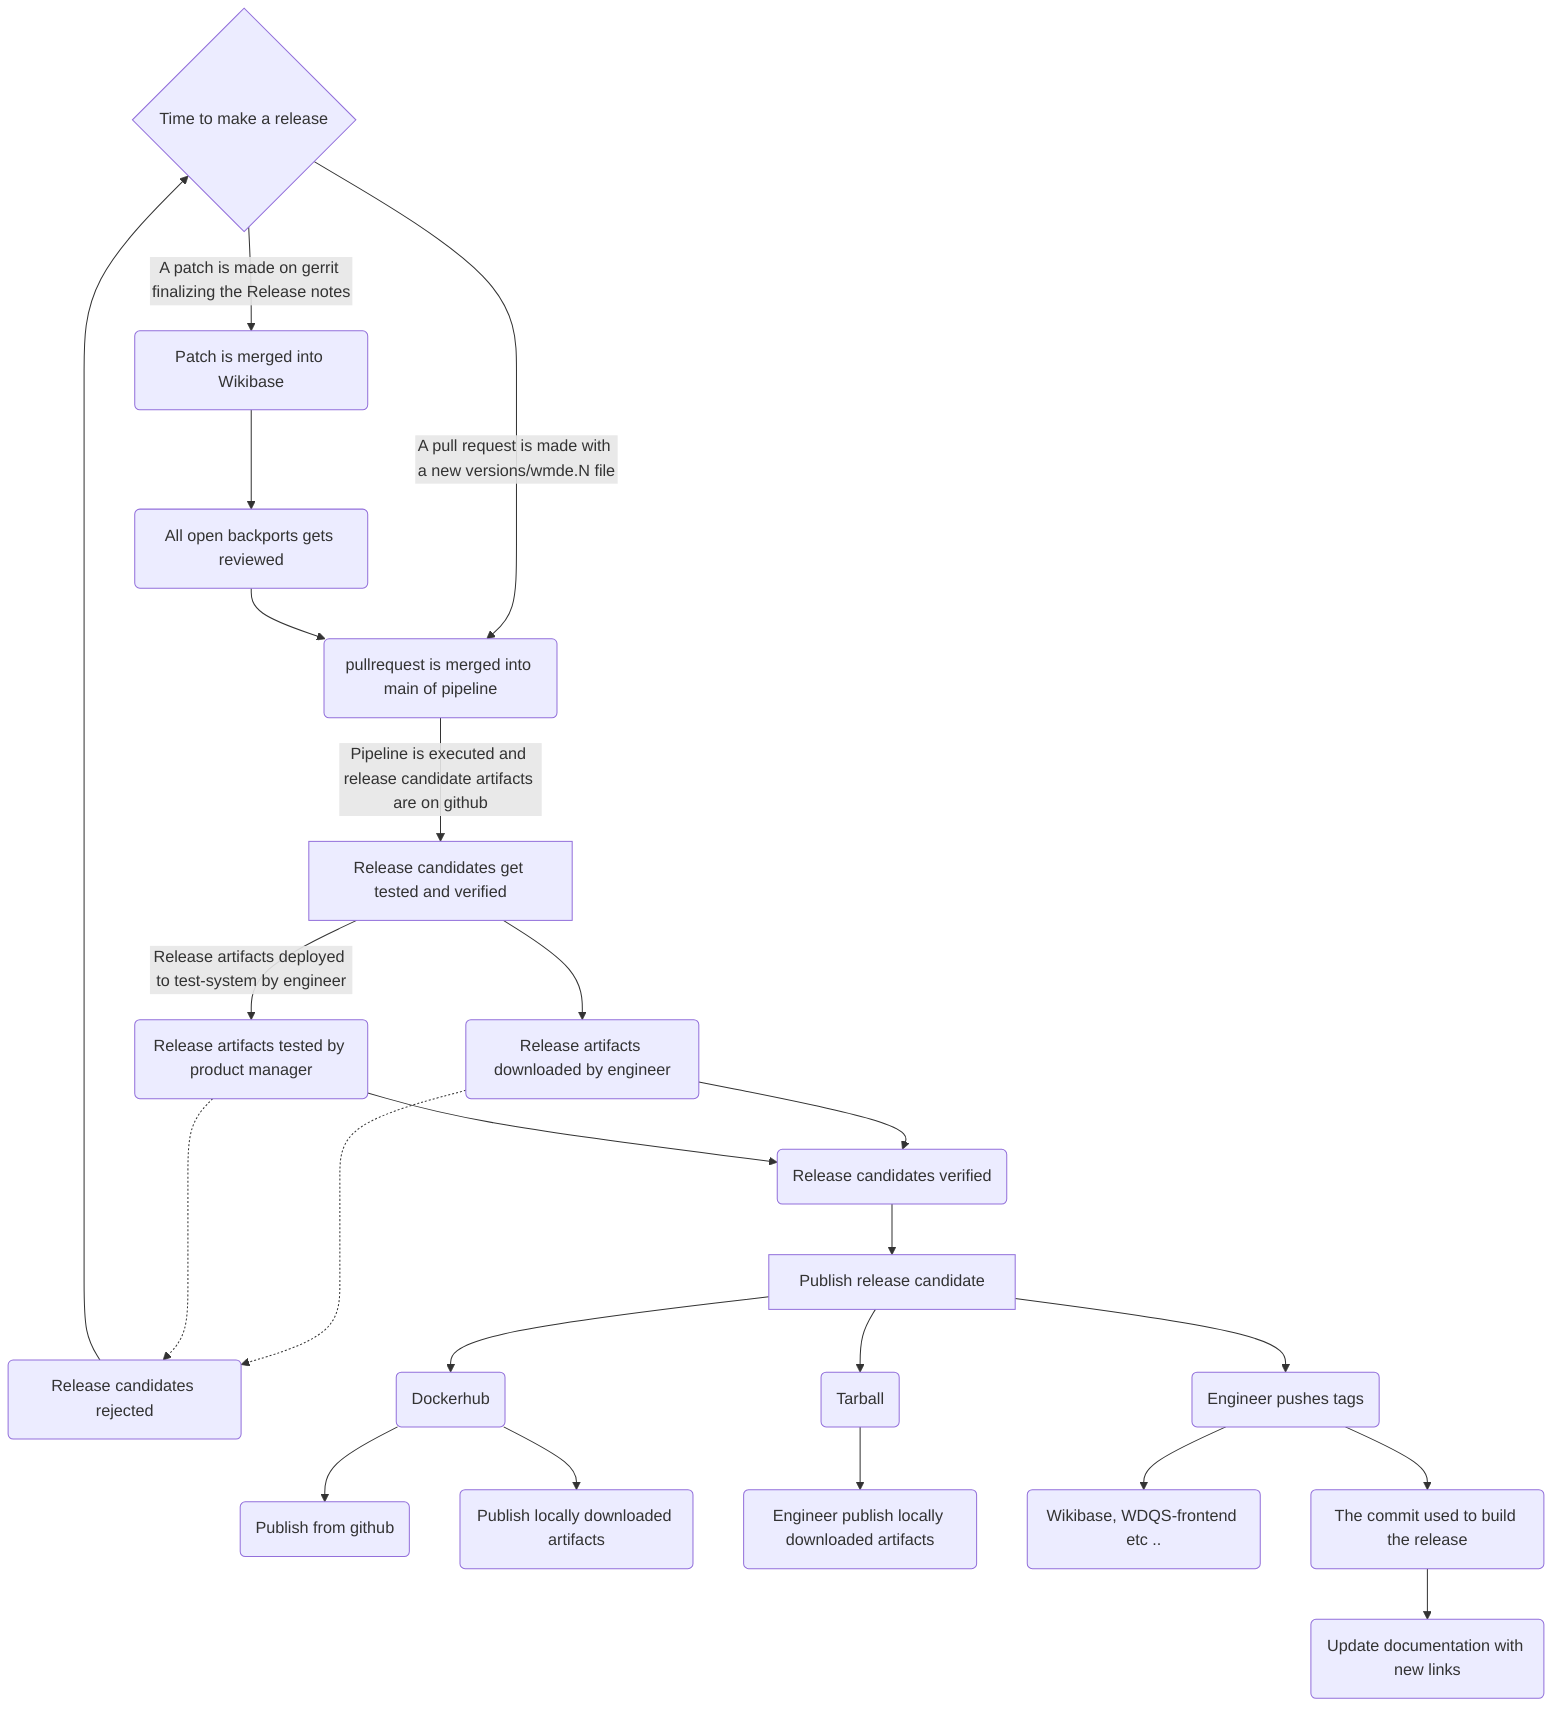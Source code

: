 graph TD
    A{Time to make a release} -->|A pull request is made with a new versions/wmde.N file| B(pullrequest is merged into main of pipeline)

    A -->|A patch is made on gerrit finalizing the Release notes| AA(Patch is merged into Wikibase)
    AA --> BB(All open backports gets reviewed)
    BB --> B

    B --> |Pipeline is executed and release candidate artifacts are on github| C[Release candidates get tested and verified]
    C --> D(Release artifacts downloaded by engineer)
    C --> | Release artifacts deployed to test-system by engineer| F(Release artifacts tested by product manager)
    D --> E(Release candidates verified)
    D -...-> EE(Release candidates rejected)
    EE --> A
    F-.-> EE
    F --> E
    E --> G[Publish release candidate]
    G --> H(Dockerhub)
    H --> K(Publish from github)
    H --> L(Publish locally downloaded artifacts)
    
    G --> I(Tarball)
    I --> II(Engineer publish locally downloaded artifacts)
    G --> J(Engineer pushes tags)
    J -->JJ(Wikibase, WDQS-frontend etc ..)
    J -->AH(The commit used to build the release)
    AH -->BH(Update documentation with new links)